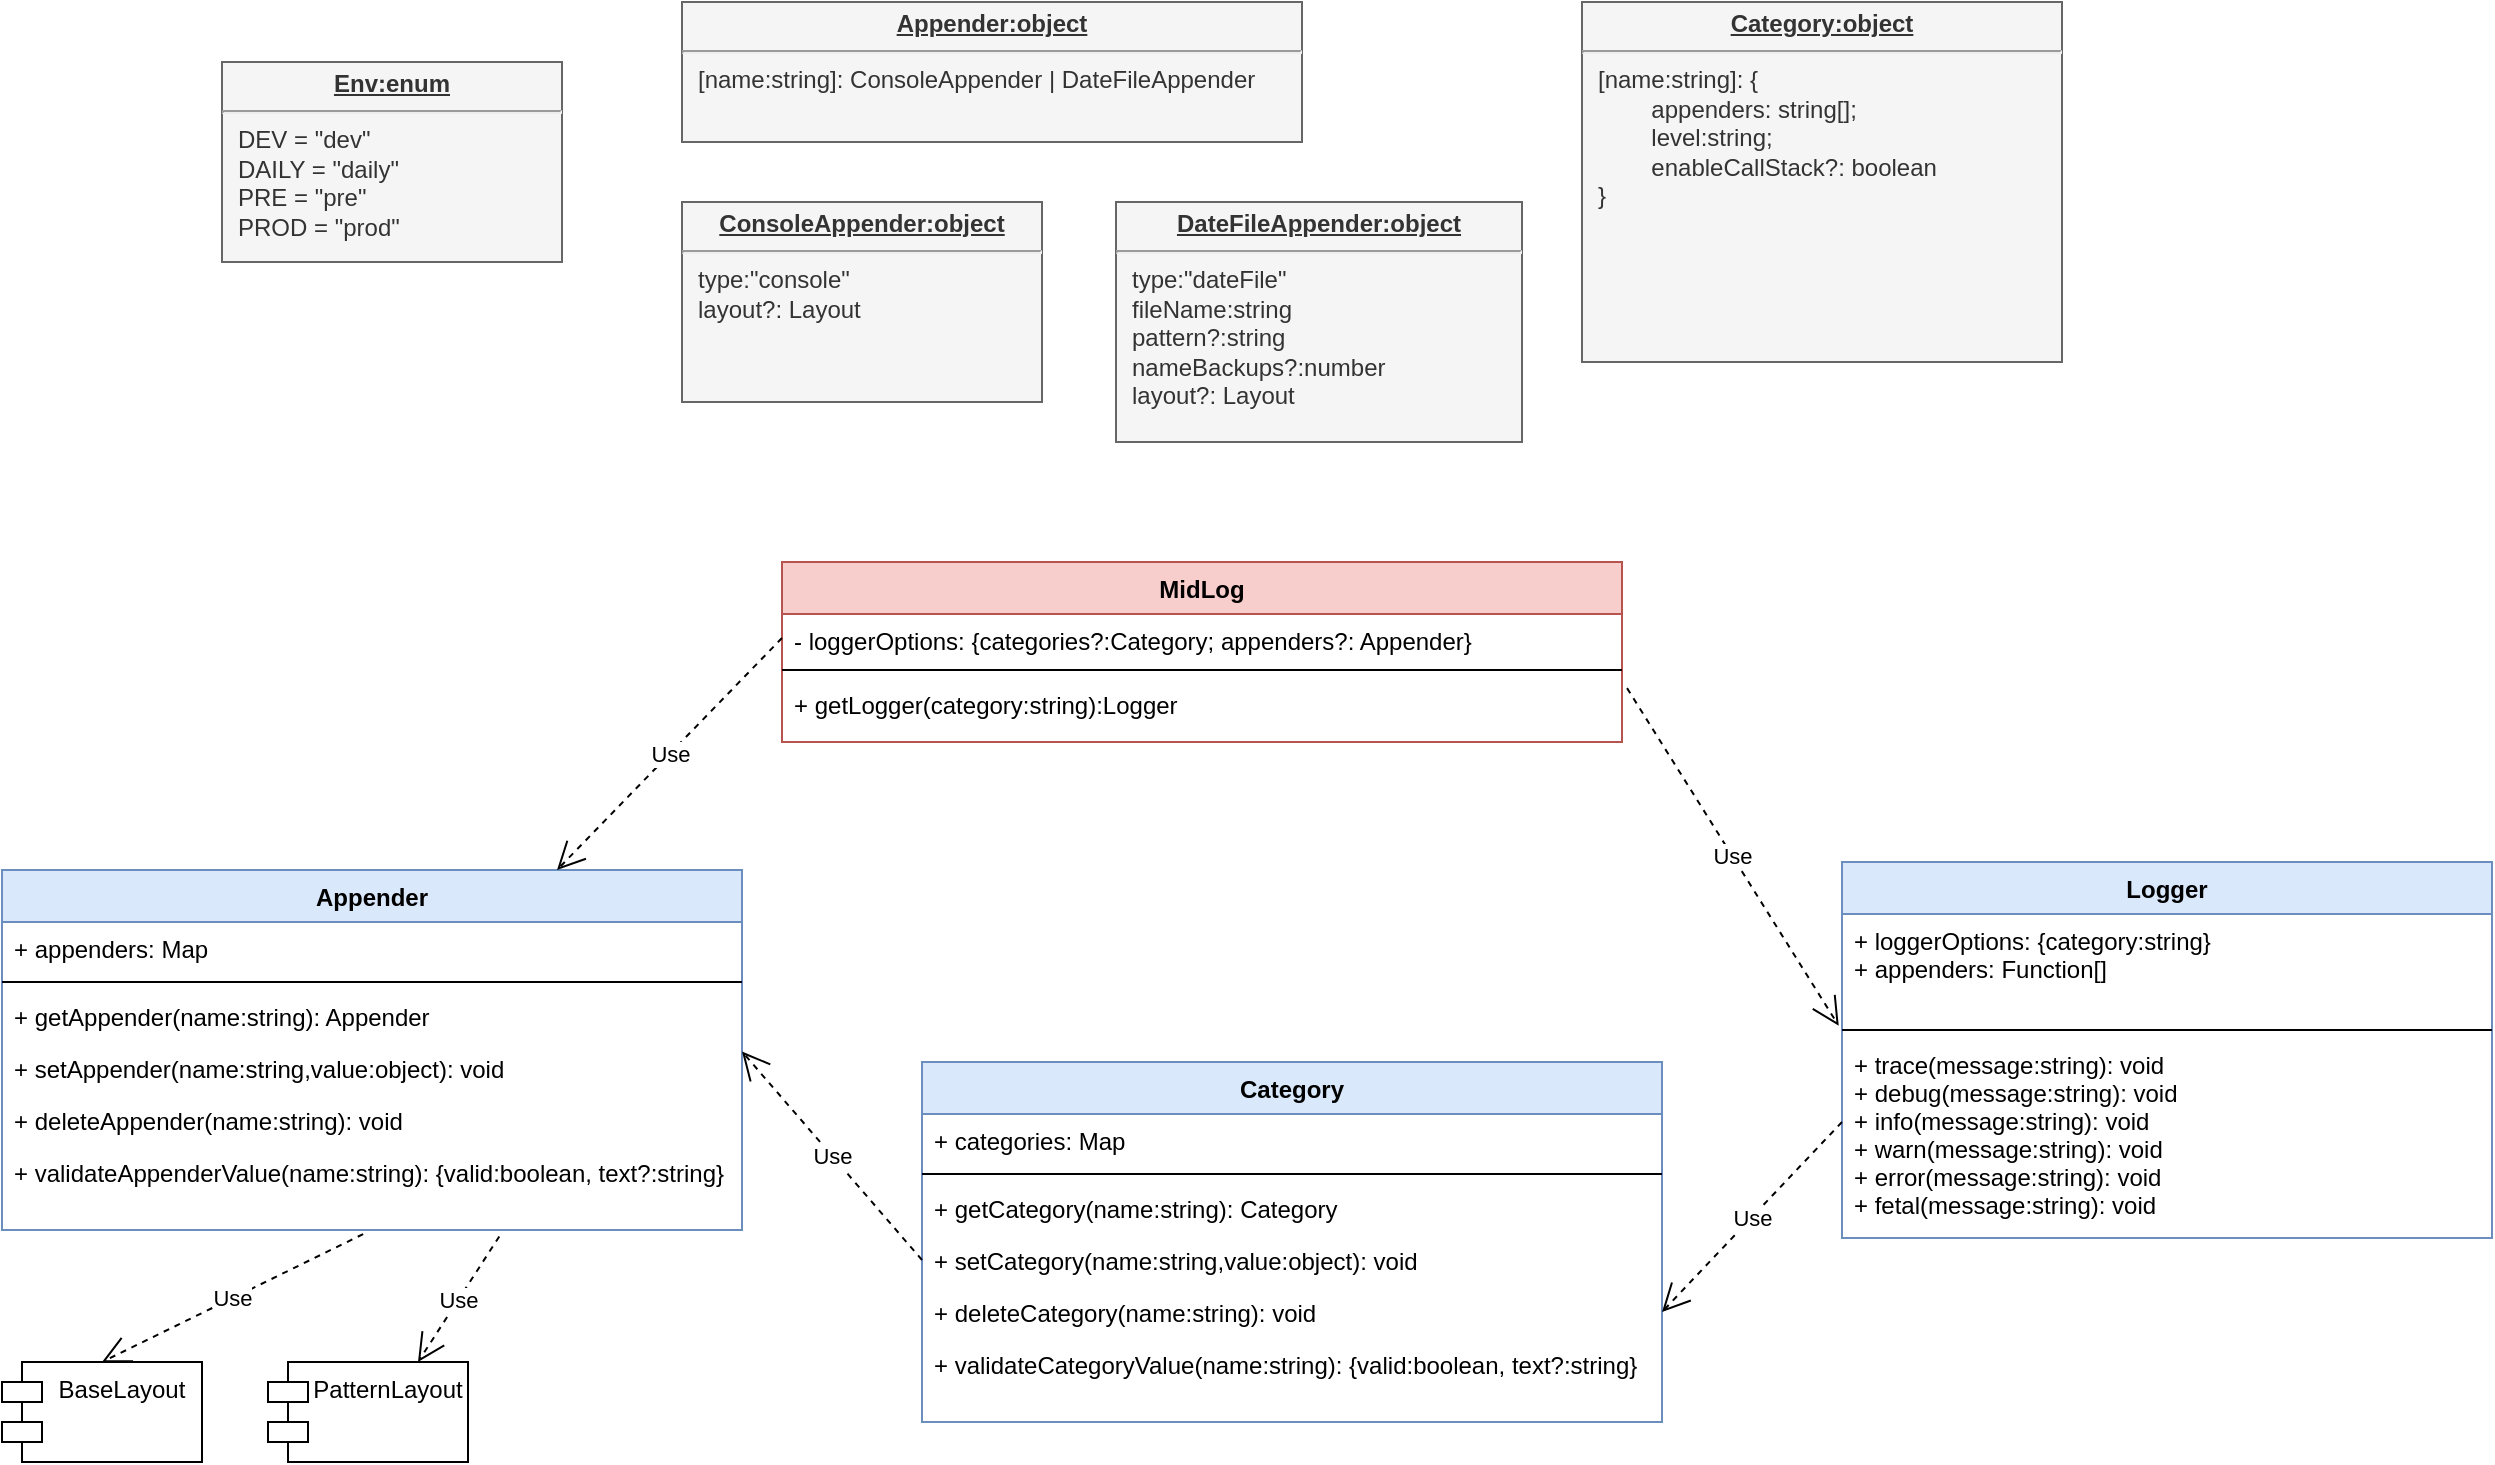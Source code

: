 <mxfile version="17.2.4" type="device"><diagram id="C5RBs43oDa-KdzZeNtuy" name="Page-1"><mxGraphModel dx="1107" dy="791" grid="1" gridSize="10" guides="1" tooltips="1" connect="1" arrows="1" fold="1" page="1" pageScale="1" pageWidth="1654" pageHeight="2336" math="0" shadow="0"><root><mxCell id="WIyWlLk6GJQsqaUBKTNV-0"/><mxCell id="WIyWlLk6GJQsqaUBKTNV-1" parent="WIyWlLk6GJQsqaUBKTNV-0"/><mxCell id="gHpUb2WbZoGbwC7PY0bB-0" value="Logger" style="swimlane;fontStyle=1;align=center;verticalAlign=top;childLayout=stackLayout;horizontal=1;startSize=26;horizontalStack=0;resizeParent=1;resizeParentMax=0;resizeLast=0;collapsible=1;marginBottom=0;fillColor=#dae8fc;strokeColor=#6c8ebf;" parent="WIyWlLk6GJQsqaUBKTNV-1" vertex="1"><mxGeometry x="1083" y="570" width="325" height="188" as="geometry"><mxRectangle x="1030" y="570" width="70" height="26" as="alternateBounds"/></mxGeometry></mxCell><mxCell id="gHpUb2WbZoGbwC7PY0bB-1" value="+ loggerOptions: {category:string} &#10;+ appenders: Function[]" style="text;strokeColor=none;fillColor=none;align=left;verticalAlign=top;spacingLeft=4;spacingRight=4;overflow=hidden;rotatable=0;points=[[0,0.5],[1,0.5]];portConstraint=eastwest;" parent="gHpUb2WbZoGbwC7PY0bB-0" vertex="1"><mxGeometry y="26" width="325" height="54" as="geometry"/></mxCell><mxCell id="gHpUb2WbZoGbwC7PY0bB-2" value="" style="line;strokeWidth=1;fillColor=none;align=left;verticalAlign=middle;spacingTop=-1;spacingLeft=3;spacingRight=3;rotatable=0;labelPosition=right;points=[];portConstraint=eastwest;" parent="gHpUb2WbZoGbwC7PY0bB-0" vertex="1"><mxGeometry y="80" width="325" height="8" as="geometry"/></mxCell><mxCell id="gHpUb2WbZoGbwC7PY0bB-3" value="+ trace(message:string): void&#10;+ debug(message:string): void&#10;+ info(message:string): void&#10;+ warn(message:string): void&#10;+ error(message:string): void&#10;+ fetal(message:string): void&#10;" style="text;strokeColor=none;fillColor=none;align=left;verticalAlign=top;spacingLeft=4;spacingRight=4;overflow=hidden;rotatable=0;points=[[0,0.5],[1,0.5]];portConstraint=eastwest;" parent="gHpUb2WbZoGbwC7PY0bB-0" vertex="1"><mxGeometry y="88" width="325" height="100" as="geometry"/></mxCell><mxCell id="dmOz8ktVdBfc0DmPpR45-1" value="&lt;p style=&quot;margin: 0px ; margin-top: 4px ; text-align: center ; text-decoration: underline&quot;&gt;&lt;b&gt;Appender:object&lt;/b&gt;&lt;/p&gt;&lt;hr&gt;&lt;p style=&quot;margin: 0px ; margin-left: 8px&quot;&gt;[name:string]:&amp;nbsp;&lt;span&gt;ConsoleAppender&amp;nbsp;&lt;/span&gt;&lt;span&gt;| DateFileAppender&lt;/span&gt;&lt;/p&gt;" style="verticalAlign=top;align=left;overflow=fill;fontSize=12;fontFamily=Helvetica;html=1;fillColor=#f5f5f5;fontColor=#333333;strokeColor=#666666;" vertex="1" parent="WIyWlLk6GJQsqaUBKTNV-1"><mxGeometry x="503" y="140" width="310" height="70" as="geometry"/></mxCell><mxCell id="dmOz8ktVdBfc0DmPpR45-2" value="&lt;p style=&quot;margin: 0px ; margin-top: 4px ; text-align: center ; text-decoration: underline&quot;&gt;&lt;b&gt;Category:object&lt;/b&gt;&lt;/p&gt;&lt;hr&gt;&lt;p style=&quot;margin: 0px ; margin-left: 8px&quot;&gt;[name:string]: {&lt;/p&gt;&lt;p style=&quot;margin: 0px ; margin-left: 8px&quot;&gt;&lt;span style=&quot;white-space: pre&quot;&gt;&#9;&lt;/span&gt;appenders: string[];&lt;br&gt;&lt;/p&gt;&lt;p style=&quot;margin: 0px ; margin-left: 8px&quot;&gt;&lt;span style=&quot;white-space: pre&quot;&gt;&#9;&lt;/span&gt;level:string;&lt;br&gt;&lt;/p&gt;&lt;p style=&quot;margin: 0px ; margin-left: 8px&quot;&gt;&lt;span style=&quot;white-space: pre&quot;&gt;&#9;&lt;/span&gt;enableCallStack?: boolean&lt;br&gt;&lt;/p&gt;&lt;p style=&quot;margin: 0px ; margin-left: 8px&quot;&gt;}&lt;/p&gt;" style="verticalAlign=top;align=left;overflow=fill;fontSize=12;fontFamily=Helvetica;html=1;fillColor=#f5f5f5;fontColor=#333333;strokeColor=#666666;" vertex="1" parent="WIyWlLk6GJQsqaUBKTNV-1"><mxGeometry x="953" y="140" width="240" height="180" as="geometry"/></mxCell><mxCell id="dmOz8ktVdBfc0DmPpR45-3" value="&lt;p style=&quot;margin: 0px ; margin-top: 4px ; text-align: center ; text-decoration: underline&quot;&gt;&lt;b&gt;Env:enum&lt;/b&gt;&lt;/p&gt;&lt;hr&gt;&lt;p style=&quot;margin: 0px ; margin-left: 8px&quot;&gt;DEV = &quot;dev&quot;&lt;/p&gt;&lt;p style=&quot;margin: 0px ; margin-left: 8px&quot;&gt;DAILY = &quot;daily&quot;&lt;/p&gt;&lt;p style=&quot;margin: 0px ; margin-left: 8px&quot;&gt;PRE = &quot;pre&quot;&lt;/p&gt;&lt;p style=&quot;margin: 0px ; margin-left: 8px&quot;&gt;PROD = &quot;prod&quot;&lt;/p&gt;" style="verticalAlign=top;align=left;overflow=fill;fontSize=12;fontFamily=Helvetica;html=1;fillColor=#f5f5f5;fontColor=#333333;strokeColor=#666666;" vertex="1" parent="WIyWlLk6GJQsqaUBKTNV-1"><mxGeometry x="273" y="170" width="170" height="100" as="geometry"/></mxCell><mxCell id="dmOz8ktVdBfc0DmPpR45-5" value="Category" style="swimlane;fontStyle=1;align=center;verticalAlign=top;childLayout=stackLayout;horizontal=1;startSize=26;horizontalStack=0;resizeParent=1;resizeParentMax=0;resizeLast=0;collapsible=1;marginBottom=0;fillColor=#dae8fc;strokeColor=#6c8ebf;" vertex="1" parent="WIyWlLk6GJQsqaUBKTNV-1"><mxGeometry x="623" y="670" width="370" height="180" as="geometry"><mxRectangle x="525" y="700" width="80" height="26" as="alternateBounds"/></mxGeometry></mxCell><mxCell id="dmOz8ktVdBfc0DmPpR45-6" value="+ categories: Map" style="text;strokeColor=none;fillColor=none;align=left;verticalAlign=top;spacingLeft=4;spacingRight=4;overflow=hidden;rotatable=0;points=[[0,0.5],[1,0.5]];portConstraint=eastwest;" vertex="1" parent="dmOz8ktVdBfc0DmPpR45-5"><mxGeometry y="26" width="370" height="26" as="geometry"/></mxCell><mxCell id="dmOz8ktVdBfc0DmPpR45-7" value="" style="line;strokeWidth=1;fillColor=none;align=left;verticalAlign=middle;spacingTop=-1;spacingLeft=3;spacingRight=3;rotatable=0;labelPosition=right;points=[];portConstraint=eastwest;" vertex="1" parent="dmOz8ktVdBfc0DmPpR45-5"><mxGeometry y="52" width="370" height="8" as="geometry"/></mxCell><mxCell id="dmOz8ktVdBfc0DmPpR45-8" value="+ getCategory(name:string): Category" style="text;strokeColor=none;fillColor=none;align=left;verticalAlign=top;spacingLeft=4;spacingRight=4;overflow=hidden;rotatable=0;points=[[0,0.5],[1,0.5]];portConstraint=eastwest;" vertex="1" parent="dmOz8ktVdBfc0DmPpR45-5"><mxGeometry y="60" width="370" height="26" as="geometry"/></mxCell><mxCell id="dmOz8ktVdBfc0DmPpR45-9" value="+ setCategory(name:string,value:object): void" style="text;strokeColor=none;fillColor=none;align=left;verticalAlign=top;spacingLeft=4;spacingRight=4;overflow=hidden;rotatable=0;points=[[0,0.5],[1,0.5]];portConstraint=eastwest;" vertex="1" parent="dmOz8ktVdBfc0DmPpR45-5"><mxGeometry y="86" width="370" height="26" as="geometry"/></mxCell><mxCell id="dmOz8ktVdBfc0DmPpR45-10" value="+ deleteCategory(name:string): void" style="text;strokeColor=none;fillColor=none;align=left;verticalAlign=top;spacingLeft=4;spacingRight=4;overflow=hidden;rotatable=0;points=[[0,0.5],[1,0.5]];portConstraint=eastwest;" vertex="1" parent="dmOz8ktVdBfc0DmPpR45-5"><mxGeometry y="112" width="370" height="26" as="geometry"/></mxCell><mxCell id="dmOz8ktVdBfc0DmPpR45-11" value="+ validateCategoryValue(name:string): {valid:boolean, text?:string}" style="text;strokeColor=none;fillColor=none;align=left;verticalAlign=top;spacingLeft=4;spacingRight=4;overflow=hidden;rotatable=0;points=[[0,0.5],[1,0.5]];portConstraint=eastwest;" vertex="1" parent="dmOz8ktVdBfc0DmPpR45-5"><mxGeometry y="138" width="370" height="42" as="geometry"/></mxCell><mxCell id="dmOz8ktVdBfc0DmPpR45-16" value="Appender" style="swimlane;fontStyle=1;align=center;verticalAlign=top;childLayout=stackLayout;horizontal=1;startSize=26;horizontalStack=0;resizeParent=1;resizeParentMax=0;resizeLast=0;collapsible=1;marginBottom=0;fillColor=#dae8fc;strokeColor=#6c8ebf;" vertex="1" parent="WIyWlLk6GJQsqaUBKTNV-1"><mxGeometry x="163" y="574" width="370" height="180" as="geometry"><mxRectangle x="50" y="570" width="90" height="26" as="alternateBounds"/></mxGeometry></mxCell><mxCell id="dmOz8ktVdBfc0DmPpR45-17" value="+ appenders: Map" style="text;strokeColor=none;fillColor=none;align=left;verticalAlign=top;spacingLeft=4;spacingRight=4;overflow=hidden;rotatable=0;points=[[0,0.5],[1,0.5]];portConstraint=eastwest;" vertex="1" parent="dmOz8ktVdBfc0DmPpR45-16"><mxGeometry y="26" width="370" height="26" as="geometry"/></mxCell><mxCell id="dmOz8ktVdBfc0DmPpR45-18" value="" style="line;strokeWidth=1;fillColor=none;align=left;verticalAlign=middle;spacingTop=-1;spacingLeft=3;spacingRight=3;rotatable=0;labelPosition=right;points=[];portConstraint=eastwest;" vertex="1" parent="dmOz8ktVdBfc0DmPpR45-16"><mxGeometry y="52" width="370" height="8" as="geometry"/></mxCell><mxCell id="dmOz8ktVdBfc0DmPpR45-19" value="+ getAppender(name:string): Appender" style="text;strokeColor=none;fillColor=none;align=left;verticalAlign=top;spacingLeft=4;spacingRight=4;overflow=hidden;rotatable=0;points=[[0,0.5],[1,0.5]];portConstraint=eastwest;" vertex="1" parent="dmOz8ktVdBfc0DmPpR45-16"><mxGeometry y="60" width="370" height="26" as="geometry"/></mxCell><mxCell id="dmOz8ktVdBfc0DmPpR45-20" value="+ setAppender(name:string,value:object): void" style="text;strokeColor=none;fillColor=none;align=left;verticalAlign=top;spacingLeft=4;spacingRight=4;overflow=hidden;rotatable=0;points=[[0,0.5],[1,0.5]];portConstraint=eastwest;" vertex="1" parent="dmOz8ktVdBfc0DmPpR45-16"><mxGeometry y="86" width="370" height="26" as="geometry"/></mxCell><mxCell id="dmOz8ktVdBfc0DmPpR45-21" value="+ deleteAppender(name:string): void" style="text;strokeColor=none;fillColor=none;align=left;verticalAlign=top;spacingLeft=4;spacingRight=4;overflow=hidden;rotatable=0;points=[[0,0.5],[1,0.5]];portConstraint=eastwest;" vertex="1" parent="dmOz8ktVdBfc0DmPpR45-16"><mxGeometry y="112" width="370" height="26" as="geometry"/></mxCell><mxCell id="dmOz8ktVdBfc0DmPpR45-22" value="+ validateAppenderValue(name:string): {valid:boolean, text?:string}" style="text;strokeColor=none;fillColor=none;align=left;verticalAlign=top;spacingLeft=4;spacingRight=4;overflow=hidden;rotatable=0;points=[[0,0.5],[1,0.5]];portConstraint=eastwest;" vertex="1" parent="dmOz8ktVdBfc0DmPpR45-16"><mxGeometry y="138" width="370" height="42" as="geometry"/></mxCell><mxCell id="dmOz8ktVdBfc0DmPpR45-25" value="MidLog" style="swimlane;fontStyle=1;align=center;verticalAlign=top;childLayout=stackLayout;horizontal=1;startSize=26;horizontalStack=0;resizeParent=1;resizeParentMax=0;resizeLast=0;collapsible=1;marginBottom=0;fillColor=#f8cecc;strokeColor=#b85450;" vertex="1" parent="WIyWlLk6GJQsqaUBKTNV-1"><mxGeometry x="553" y="420" width="420" height="90" as="geometry"><mxRectangle x="500" y="420" width="80" height="26" as="alternateBounds"/></mxGeometry></mxCell><mxCell id="dmOz8ktVdBfc0DmPpR45-26" value="- loggerOptions: {categories?:Category; appenders?: Appender}" style="text;strokeColor=none;fillColor=none;align=left;verticalAlign=top;spacingLeft=4;spacingRight=4;overflow=hidden;rotatable=0;points=[[0,0.5],[1,0.5]];portConstraint=eastwest;" vertex="1" parent="dmOz8ktVdBfc0DmPpR45-25"><mxGeometry y="26" width="420" height="24" as="geometry"/></mxCell><mxCell id="dmOz8ktVdBfc0DmPpR45-27" value="" style="line;strokeWidth=1;fillColor=none;align=left;verticalAlign=middle;spacingTop=-1;spacingLeft=3;spacingRight=3;rotatable=0;labelPosition=right;points=[];portConstraint=eastwest;" vertex="1" parent="dmOz8ktVdBfc0DmPpR45-25"><mxGeometry y="50" width="420" height="8" as="geometry"/></mxCell><mxCell id="dmOz8ktVdBfc0DmPpR45-28" value="+ getLogger(category:string):Logger" style="text;strokeColor=none;fillColor=none;align=left;verticalAlign=top;spacingLeft=4;spacingRight=4;overflow=hidden;rotatable=0;points=[[0,0.5],[1,0.5]];portConstraint=eastwest;" vertex="1" parent="dmOz8ktVdBfc0DmPpR45-25"><mxGeometry y="58" width="420" height="32" as="geometry"/></mxCell><mxCell id="dmOz8ktVdBfc0DmPpR45-35" value="&lt;p style=&quot;margin: 0px ; margin-top: 4px ; text-align: center ; text-decoration: underline&quot;&gt;&lt;b&gt;ConsoleAppender:object&lt;/b&gt;&lt;/p&gt;&lt;hr&gt;&lt;p style=&quot;margin: 0px ; margin-left: 8px&quot;&gt;type:&quot;console&quot;&lt;/p&gt;&lt;p style=&quot;margin: 0px ; margin-left: 8px&quot;&gt;layout?: Layout&lt;/p&gt;" style="verticalAlign=top;align=left;overflow=fill;fontSize=12;fontFamily=Helvetica;html=1;fillColor=#f5f5f5;fontColor=#333333;strokeColor=#666666;" vertex="1" parent="WIyWlLk6GJQsqaUBKTNV-1"><mxGeometry x="503" y="240" width="180" height="100" as="geometry"/></mxCell><mxCell id="dmOz8ktVdBfc0DmPpR45-36" value="&lt;p style=&quot;margin: 0px ; margin-top: 4px ; text-align: center ; text-decoration: underline&quot;&gt;&lt;b&gt;DateFileAppender:object&lt;/b&gt;&lt;/p&gt;&lt;hr&gt;&lt;p style=&quot;margin: 0px ; margin-left: 8px&quot;&gt;type:&quot;dateFile&quot;&lt;/p&gt;&lt;p style=&quot;margin: 0px ; margin-left: 8px&quot;&gt;fileName:string&lt;/p&gt;&lt;p style=&quot;margin: 0px ; margin-left: 8px&quot;&gt;pattern?:string&lt;/p&gt;&lt;p style=&quot;margin: 0px ; margin-left: 8px&quot;&gt;nameBackups?:number&lt;/p&gt;&lt;p style=&quot;margin: 0px ; margin-left: 8px&quot;&gt;layout?: Layout&lt;/p&gt;" style="verticalAlign=top;align=left;overflow=fill;fontSize=12;fontFamily=Helvetica;html=1;fillColor=#f5f5f5;fontColor=#333333;strokeColor=#666666;" vertex="1" parent="WIyWlLk6GJQsqaUBKTNV-1"><mxGeometry x="720" y="240" width="203" height="120" as="geometry"/></mxCell><mxCell id="dmOz8ktVdBfc0DmPpR45-38" value="Use" style="endArrow=open;endSize=12;dashed=1;html=1;rounded=0;exitX=0;exitY=0.5;exitDx=0;exitDy=0;entryX=0.75;entryY=0;entryDx=0;entryDy=0;" edge="1" parent="WIyWlLk6GJQsqaUBKTNV-1" source="dmOz8ktVdBfc0DmPpR45-26" target="dmOz8ktVdBfc0DmPpR45-16"><mxGeometry width="160" relative="1" as="geometry"><mxPoint x="523" y="580" as="sourcePoint"/><mxPoint x="683" y="580" as="targetPoint"/></mxGeometry></mxCell><mxCell id="dmOz8ktVdBfc0DmPpR45-40" value="Use" style="endArrow=open;endSize=12;dashed=1;html=1;rounded=0;entryX=-0.005;entryY=-0.061;entryDx=0;entryDy=0;entryPerimeter=0;exitX=1.006;exitY=0.158;exitDx=0;exitDy=0;exitPerimeter=0;" edge="1" parent="WIyWlLk6GJQsqaUBKTNV-1" source="dmOz8ktVdBfc0DmPpR45-28" target="gHpUb2WbZoGbwC7PY0bB-3"><mxGeometry width="160" relative="1" as="geometry"><mxPoint x="943" y="489.41" as="sourcePoint"/><mxPoint x="1103" y="489.41" as="targetPoint"/></mxGeometry></mxCell><mxCell id="dmOz8ktVdBfc0DmPpR45-41" value="Use" style="endArrow=open;endSize=12;dashed=1;html=1;rounded=0;entryX=1;entryY=0.5;entryDx=0;entryDy=0;exitX=0;exitY=0.42;exitDx=0;exitDy=0;exitPerimeter=0;" edge="1" parent="WIyWlLk6GJQsqaUBKTNV-1" source="gHpUb2WbZoGbwC7PY0bB-3" target="dmOz8ktVdBfc0DmPpR45-10"><mxGeometry width="160" relative="1" as="geometry"><mxPoint x="1203" y="688" as="sourcePoint"/><mxPoint x="1363" y="688" as="targetPoint"/></mxGeometry></mxCell><mxCell id="dmOz8ktVdBfc0DmPpR45-43" value="Use" style="endArrow=open;endSize=12;dashed=1;html=1;rounded=0;exitX=0;exitY=0.5;exitDx=0;exitDy=0;entryX=1;entryY=0.183;entryDx=0;entryDy=0;entryPerimeter=0;" edge="1" parent="WIyWlLk6GJQsqaUBKTNV-1" source="dmOz8ktVdBfc0DmPpR45-9" target="dmOz8ktVdBfc0DmPpR45-20"><mxGeometry width="160" relative="1" as="geometry"><mxPoint x="443" y="610" as="sourcePoint"/><mxPoint x="603" y="610" as="targetPoint"/></mxGeometry></mxCell><mxCell id="dmOz8ktVdBfc0DmPpR45-72" value="BaseLayout" style="shape=module;align=left;spacingLeft=20;align=center;verticalAlign=top;" vertex="1" parent="WIyWlLk6GJQsqaUBKTNV-1"><mxGeometry x="163" y="820" width="100" height="50" as="geometry"/></mxCell><mxCell id="dmOz8ktVdBfc0DmPpR45-73" value="PatternLayout" style="shape=module;align=left;spacingLeft=20;align=center;verticalAlign=top;" vertex="1" parent="WIyWlLk6GJQsqaUBKTNV-1"><mxGeometry x="296" y="820" width="100" height="50" as="geometry"/></mxCell><mxCell id="dmOz8ktVdBfc0DmPpR45-76" value="Use" style="endArrow=open;endSize=12;dashed=1;html=1;rounded=0;entryX=0.5;entryY=0;entryDx=0;entryDy=0;exitX=0.488;exitY=1.049;exitDx=0;exitDy=0;exitPerimeter=0;" edge="1" parent="WIyWlLk6GJQsqaUBKTNV-1" source="dmOz8ktVdBfc0DmPpR45-22" target="dmOz8ktVdBfc0DmPpR45-72"><mxGeometry width="160" relative="1" as="geometry"><mxPoint x="330" y="780" as="sourcePoint"/><mxPoint x="490" y="780" as="targetPoint"/></mxGeometry></mxCell><mxCell id="dmOz8ktVdBfc0DmPpR45-77" value="Use" style="endArrow=open;endSize=12;dashed=1;html=1;rounded=0;exitX=0.672;exitY=1.077;exitDx=0;exitDy=0;exitPerimeter=0;entryX=0.75;entryY=0;entryDx=0;entryDy=0;" edge="1" parent="WIyWlLk6GJQsqaUBKTNV-1" source="dmOz8ktVdBfc0DmPpR45-22" target="dmOz8ktVdBfc0DmPpR45-73"><mxGeometry width="160" relative="1" as="geometry"><mxPoint x="420" y="790" as="sourcePoint"/><mxPoint x="580" y="790" as="targetPoint"/></mxGeometry></mxCell></root></mxGraphModel></diagram></mxfile>